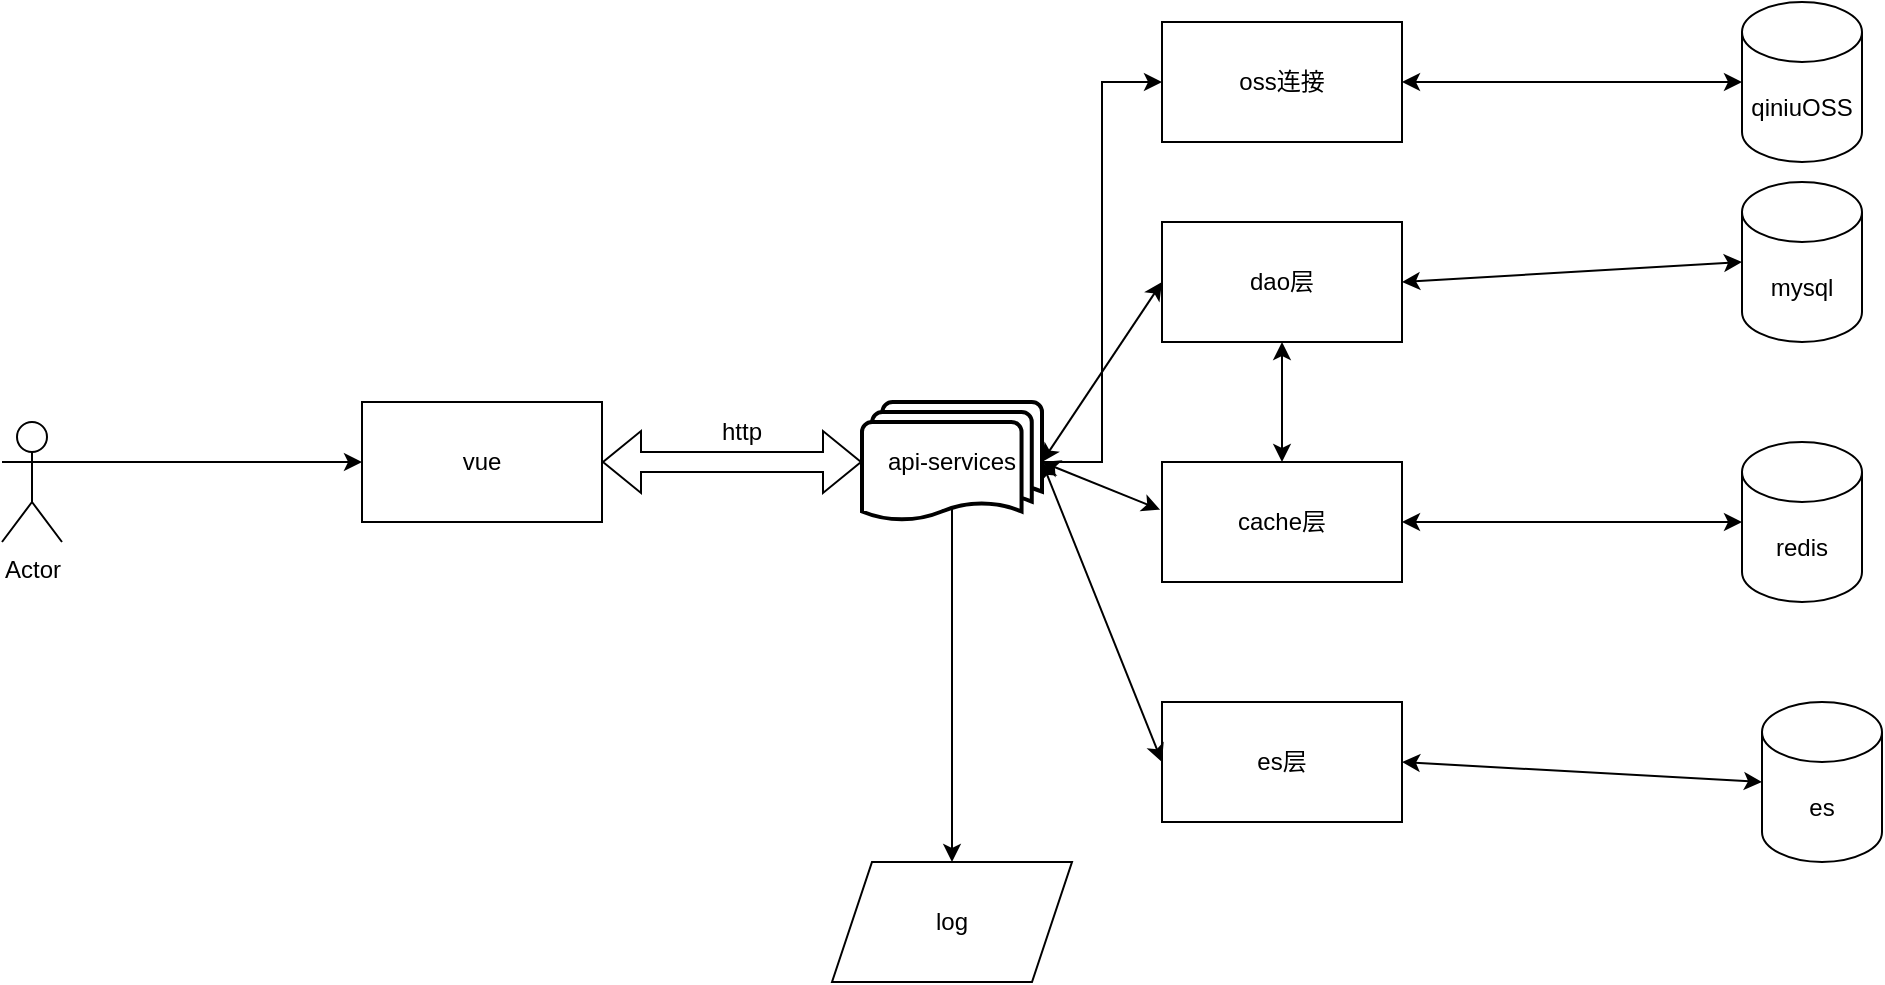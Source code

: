 <mxfile version="20.5.3" type="embed"><diagram id="FVe-dMKoKEPLYO1Fyh8D" name="Page-1"><mxGraphModel dx="606" dy="305" grid="1" gridSize="10" guides="1" tooltips="1" connect="1" arrows="1" fold="1" page="1" pageScale="1" pageWidth="850" pageHeight="1100" math="0" shadow="0"><root><mxCell id="0"/><mxCell id="1" parent="0"/><mxCell id="7" value="vue" style="rounded=0;whiteSpace=wrap;html=1;" parent="1" vertex="1"><mxGeometry x="420" y="220" width="120" height="60" as="geometry"/></mxCell><mxCell id="11" value="http" style="text;html=1;strokeColor=none;fillColor=none;align=center;verticalAlign=middle;whiteSpace=wrap;rounded=0;" parent="1" vertex="1"><mxGeometry x="580" y="220" width="60" height="30" as="geometry"/></mxCell><mxCell id="15" style="edgeStyle=orthogonalEdgeStyle;rounded=0;orthogonalLoop=1;jettySize=auto;html=1;exitX=1;exitY=0.333;exitDx=0;exitDy=0;exitPerimeter=0;entryX=0;entryY=0.5;entryDx=0;entryDy=0;" parent="1" source="12" target="7" edge="1"><mxGeometry relative="1" as="geometry"><mxPoint x="230.0" y="250" as="targetPoint"/></mxGeometry></mxCell><mxCell id="12" value="Actor" style="shape=umlActor;verticalLabelPosition=bottom;verticalAlign=top;html=1;outlineConnect=0;" parent="1" vertex="1"><mxGeometry x="240" y="230" width="30" height="60" as="geometry"/></mxCell><mxCell id="60" style="edgeStyle=orthogonalEdgeStyle;rounded=0;orthogonalLoop=1;jettySize=auto;html=1;entryX=0;entryY=0.5;entryDx=0;entryDy=0;" parent="1" source="16" target="46" edge="1"><mxGeometry relative="1" as="geometry"/></mxCell><mxCell id="69" style="edgeStyle=orthogonalEdgeStyle;rounded=0;orthogonalLoop=1;jettySize=auto;html=1;exitX=0.5;exitY=0.88;exitDx=0;exitDy=0;exitPerimeter=0;entryX=0.5;entryY=0;entryDx=0;entryDy=0;" parent="1" source="16" target="68" edge="1"><mxGeometry relative="1" as="geometry"/></mxCell><mxCell id="16" value="api-services" style="strokeWidth=2;html=1;shape=mxgraph.flowchart.multi-document;whiteSpace=wrap;" parent="1" vertex="1"><mxGeometry x="670" y="220" width="90" height="60" as="geometry"/></mxCell><mxCell id="41" value="" style="shape=flexArrow;endArrow=classic;startArrow=classic;html=1;rounded=0;exitX=1;exitY=0.5;exitDx=0;exitDy=0;entryX=0;entryY=0.5;entryDx=0;entryDy=0;entryPerimeter=0;" parent="1" source="7" target="16" edge="1"><mxGeometry width="100" height="100" relative="1" as="geometry"><mxPoint x="560" y="320" as="sourcePoint"/><mxPoint x="660" y="220" as="targetPoint"/></mxGeometry></mxCell><mxCell id="43" value="dao层" style="rounded=0;whiteSpace=wrap;html=1;" parent="1" vertex="1"><mxGeometry x="820" y="130" width="120" height="60" as="geometry"/></mxCell><mxCell id="44" value="es层" style="rounded=0;whiteSpace=wrap;html=1;" parent="1" vertex="1"><mxGeometry x="820" y="370" width="120" height="60" as="geometry"/></mxCell><mxCell id="45" value="cache层" style="rounded=0;whiteSpace=wrap;html=1;" parent="1" vertex="1"><mxGeometry x="820" y="250" width="120" height="60" as="geometry"/></mxCell><mxCell id="46" value="oss连接" style="rounded=0;whiteSpace=wrap;html=1;" parent="1" vertex="1"><mxGeometry x="820" y="30" width="120" height="60" as="geometry"/></mxCell><mxCell id="47" value="mysql" style="shape=cylinder3;whiteSpace=wrap;html=1;boundedLbl=1;backgroundOutline=1;size=15;" parent="1" vertex="1"><mxGeometry x="1110" y="110" width="60" height="80" as="geometry"/></mxCell><mxCell id="48" value="es" style="shape=cylinder3;whiteSpace=wrap;html=1;boundedLbl=1;backgroundOutline=1;size=15;" parent="1" vertex="1"><mxGeometry x="1120" y="370" width="60" height="80" as="geometry"/></mxCell><mxCell id="49" value="redis" style="shape=cylinder3;whiteSpace=wrap;html=1;boundedLbl=1;backgroundOutline=1;size=15;" parent="1" vertex="1"><mxGeometry x="1110" y="240" width="60" height="80" as="geometry"/></mxCell><mxCell id="50" value="qiniuOSS" style="shape=cylinder3;whiteSpace=wrap;html=1;boundedLbl=1;backgroundOutline=1;size=15;" parent="1" vertex="1"><mxGeometry x="1110" y="20" width="60" height="80" as="geometry"/></mxCell><mxCell id="57" value="" style="endArrow=classic;startArrow=classic;html=1;rounded=0;exitX=1;exitY=0.5;exitDx=0;exitDy=0;exitPerimeter=0;entryX=0;entryY=0.5;entryDx=0;entryDy=0;" parent="1" source="16" target="43" edge="1"><mxGeometry width="50" height="50" relative="1" as="geometry"><mxPoint x="940" y="290" as="sourcePoint"/><mxPoint x="990" y="240" as="targetPoint"/><Array as="points"/></mxGeometry></mxCell><mxCell id="58" value="" style="endArrow=classic;startArrow=classic;html=1;rounded=0;exitX=1;exitY=0.5;exitDx=0;exitDy=0;exitPerimeter=0;entryX=-0.008;entryY=0.397;entryDx=0;entryDy=0;entryPerimeter=0;" parent="1" source="16" target="45" edge="1"><mxGeometry width="50" height="50" relative="1" as="geometry"><mxPoint x="940" y="290" as="sourcePoint"/><mxPoint x="990" y="240" as="targetPoint"/></mxGeometry></mxCell><mxCell id="59" value="" style="endArrow=classic;startArrow=classic;html=1;rounded=0;exitX=1;exitY=0.5;exitDx=0;exitDy=0;exitPerimeter=0;entryX=0;entryY=0.5;entryDx=0;entryDy=0;" parent="1" source="16" target="44" edge="1"><mxGeometry width="50" height="50" relative="1" as="geometry"><mxPoint x="940" y="290" as="sourcePoint"/><mxPoint x="990" y="240" as="targetPoint"/></mxGeometry></mxCell><mxCell id="62" value="" style="endArrow=classic;startArrow=classic;html=1;rounded=0;exitX=0.5;exitY=1;exitDx=0;exitDy=0;entryX=0.5;entryY=0;entryDx=0;entryDy=0;" parent="1" source="43" target="45" edge="1"><mxGeometry width="50" height="50" relative="1" as="geometry"><mxPoint x="940" y="290" as="sourcePoint"/><mxPoint x="990" y="240" as="targetPoint"/></mxGeometry></mxCell><mxCell id="63" value="" style="endArrow=classic;startArrow=classic;html=1;rounded=0;entryX=0;entryY=0.5;entryDx=0;entryDy=0;entryPerimeter=0;exitX=1;exitY=0.5;exitDx=0;exitDy=0;" parent="1" source="43" target="47" edge="1"><mxGeometry width="50" height="50" relative="1" as="geometry"><mxPoint x="940" y="290" as="sourcePoint"/><mxPoint x="990" y="240" as="targetPoint"/></mxGeometry></mxCell><mxCell id="65" value="" style="endArrow=classic;startArrow=classic;html=1;rounded=0;entryX=0;entryY=0.5;entryDx=0;entryDy=0;entryPerimeter=0;exitX=1;exitY=0.5;exitDx=0;exitDy=0;" parent="1" source="45" target="49" edge="1"><mxGeometry width="50" height="50" relative="1" as="geometry"><mxPoint x="950" y="280" as="sourcePoint"/><mxPoint x="1120" y="160" as="targetPoint"/></mxGeometry></mxCell><mxCell id="66" value="" style="endArrow=classic;startArrow=classic;html=1;rounded=0;entryX=0;entryY=0.5;entryDx=0;entryDy=0;entryPerimeter=0;exitX=1;exitY=0.5;exitDx=0;exitDy=0;" parent="1" source="46" target="50" edge="1"><mxGeometry width="50" height="50" relative="1" as="geometry"><mxPoint x="960" y="180" as="sourcePoint"/><mxPoint x="1130" y="170" as="targetPoint"/></mxGeometry></mxCell><mxCell id="67" value="" style="endArrow=classic;startArrow=classic;html=1;rounded=0;exitX=1;exitY=0.5;exitDx=0;exitDy=0;" parent="1" source="44" edge="1"><mxGeometry width="50" height="50" relative="1" as="geometry"><mxPoint x="970" y="190" as="sourcePoint"/><mxPoint x="1120" y="410" as="targetPoint"/></mxGeometry></mxCell><mxCell id="68" value="log" style="shape=parallelogram;perimeter=parallelogramPerimeter;whiteSpace=wrap;html=1;fixedSize=1;" parent="1" vertex="1"><mxGeometry x="655" y="450" width="120" height="60" as="geometry"/></mxCell></root></mxGraphModel></diagram></mxfile>